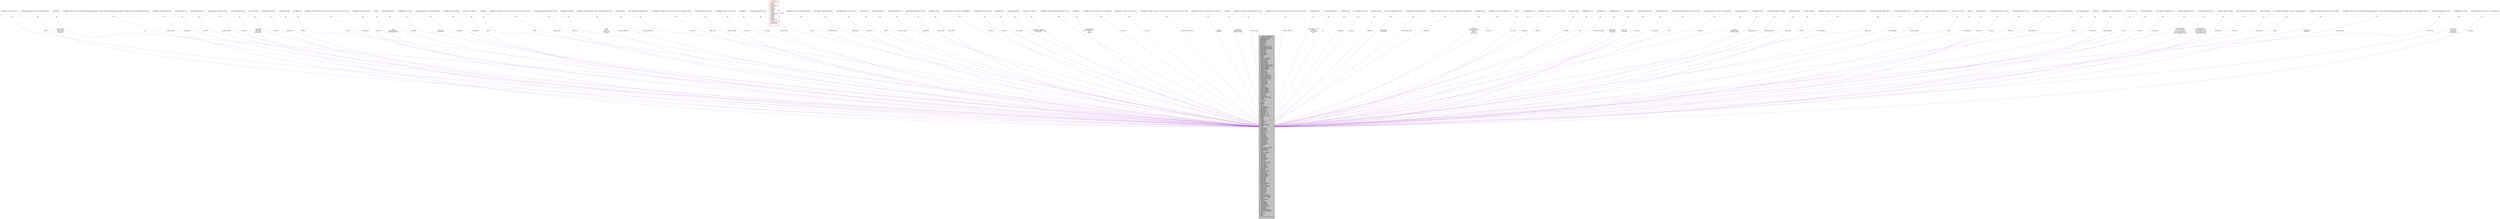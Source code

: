digraph G
{
  edge [fontname="FreeSans.ttf",fontsize=10,labelfontname="FreeSans.ttf",labelfontsize=10];
  node [fontname="FreeSans.ttf",fontsize=10,shape=record];
  Node1 [label="{sqlite3_api_routines\n|+ aggregate_context\l+ aggregate_count\l+ bind_blob\l+ bind_double\l+ bind_int\l+ bind_int64\l+ bind_null\l+ bind_parameter_count\l+ bind_parameter_index\l+ bind_parameter_name\l+ bind_text\l+ bind_text16\l+ bind_value\l+ busy_handler\l+ busy_timeout\l+ changes\l+ close\l+ collation_needed\l+ collation_needed16\l+ column_blob\l+ column_bytes\l+ column_bytes16\l+ column_count\l+ column_database_name\l+ column_database_name16\l+ column_decltype\l+ column_decltype16\l+ column_double\l+ column_int\l+ column_int64\l+ column_name\l+ column_name16\l+ column_origin_name\l+ column_origin_name16\l+ column_table_name\l+ column_table_name16\l+ column_text\l+ column_text16\l+ column_type\l+ column_value\l+ commit_hook\l+ complete\l+ complete16\l+ create_collation\l+ create_collation16\l+ create_function\l+ create_function16\l+ create_module\l+ data_count\l+ db_handle\l+ declare_vtab\l+ enable_shared_cache\l+ errcode\l+ errmsg\l+ errmsg16\l+ exec\l+ expired\l+ finalize\l+ free\l+ free_table\l+ get_autocommit\l+ get_auxdata\l+ get_table\l+ global_recover\l+ interruptx\l+ last_insert_rowid\l+ libversion\l+ libversion_number\l+ malloc\l+ mprintf\l+ open\l+ open16\l+ prepare\l+ prepare16\l+ profile\l+ progress_handler\l+ realloc\l+ reset\l+ result_blob\l+ result_double\l+ result_error\l+ result_error16\l+ result_int\l+ result_int64\l+ result_null\l+ result_text\l+ result_text16\l+ result_text16be\l+ result_text16le\l+ result_value\l+ rollback_hook\l+ set_authorizer\l+ set_auxdata\l+ snprintf\l+ step\l+ table_column_metadata\l+ thread_cleanup\l+ total_changes\l+ trace\l+ transfer_bindings\l+ update_hook\l+ user_data\l+ value_blob\l+ value_bytes\l+ value_bytes16\l+ value_double\l+ value_int\l+ value_int64\l+ value_numeric_type\l+ value_text\l+ value_text16\l+ value_text16be\l+ value_text16le\l+ value_type\l+ vmprintf\l+ overload_function\l+ prepare_v2\l+ prepare16_v2\l+ clear_bindings\l+ create_module_v2\l+ bind_zeroblob\l+ blob_bytes\l+ blob_close\l+ blob_open\l+ blob_read\l+ blob_write\l+ create_collation_v2\l+ file_control\l+ memory_highwater\l+ memory_used\l+ mutex_alloc\l+ mutex_enter\l+ mutex_free\l+ mutex_leave\l+ mutex_try\l+ open_v2\l+ release_memory\l+ result_error_nomem\l+ result_error_toobig\l+ sleep\l+ soft_heap_limit\l+ vfs_find\l+ vfs_register\l+ vfs_unregister\l+ xthreadsafe\l+ result_zeroblob\l+ result_error_code\l+ test_control\l+ randomness\l+ context_db_handle\l+ extended_result_codes\l+ limit\l+ next_stmt\l+ sql\l+ status\l|}",height=0.2,width=0.4,color="black", fillcolor="grey75", style="filled" fontcolor="black"];
  Node2 -> Node1 [dir=back,color="darkorchid3",fontsize=10,style="dashed",label="snprintf",arrowtail="open",fontname="FreeSans.ttf"];
  Node2 [label="{char *(*)(int, char *, const char *,...)\n||}",height=0.2,width=0.4,color="grey75", fillcolor="white", style="filled"];
  Node3 -> Node1 [dir=back,color="darkorchid3",fontsize=10,style="dashed",label="result_text16le\nresult_text16be\nresult_text16\nresult_blob",arrowtail="open",fontname="FreeSans.ttf"];
  Node3 [label="{void(*)(sqlite3_context *, const void *, int, void(*)(void *))\n||}",height=0.2,width=0.4,color="grey75", fillcolor="white", style="filled"];
  Node4 -> Node1 [dir=back,color="darkorchid3",fontsize=10,style="dashed",label="free",arrowtail="open",fontname="FreeSans.ttf"];
  Node4 [label="{void(*)(void *)\n||}",height=0.2,width=0.4,color="grey75", fillcolor="white", style="filled"];
  Node5 -> Node1 [dir=back,color="darkorchid3",fontsize=10,style="dashed",label="create_function",arrowtail="open",fontname="FreeSans.ttf"];
  Node5 [label="{int(*)(sqlite3 *, const char *, int, int, void *, void(*xFunc)(sqlite3_context *, int, sqlite3_value **), void(*xStep)(sqlite3_context *, int, sqlite3_value **), void(*xFinal)(sqlite3_context *))\n||}",height=0.2,width=0.4,color="grey75", fillcolor="white", style="filled"];
  Node6 -> Node1 [dir=back,color="darkorchid3",fontsize=10,style="dashed",label="busy_handler",arrowtail="open",fontname="FreeSans.ttf"];
  Node6 [label="{int(*)(sqlite3 *, int(*)(void *, int), void *)\n||}",height=0.2,width=0.4,color="grey75", fillcolor="white", style="filled"];
  Node7 -> Node1 [dir=back,color="darkorchid3",fontsize=10,style="dashed",label="bind_null",arrowtail="open",fontname="FreeSans.ttf"];
  Node7 [label="{int(*)(sqlite3_stmt *, int)\n||}",height=0.2,width=0.4,color="grey75", fillcolor="white", style="filled"];
  Node8 -> Node1 [dir=back,color="darkorchid3",fontsize=10,style="dashed",label="context_db_handle",arrowtail="open",fontname="FreeSans.ttf"];
  Node8 [label="{sqlite3 *(*)(sqlite3_context *)\n||}",height=0.2,width=0.4,color="grey75", fillcolor="white", style="filled"];
  Node9 -> Node1 [dir=back,color="darkorchid3",fontsize=10,style="dashed",label="blob_write",arrowtail="open",fontname="FreeSans.ttf"];
  Node9 [label="{int(*)(sqlite3_blob *, const void *, int, int)\n||}",height=0.2,width=0.4,color="grey75", fillcolor="white", style="filled"];
  Node10 -> Node1 [dir=back,color="darkorchid3",fontsize=10,style="dashed",label="value_text16le\nvalue_blob\nvalue_text16\nvalue_text16be",arrowtail="open",fontname="FreeSans.ttf"];
  Node10 [label="{const void *(*)(sqlite3_value *)\n||}",height=0.2,width=0.4,color="grey75", fillcolor="white", style="filled"];
  Node11 -> Node1 [dir=back,color="darkorchid3",fontsize=10,style="dashed",label="libversion",arrowtail="open",fontname="FreeSans.ttf"];
  Node11 [label="{const char *(*)(void)\n||}",height=0.2,width=0.4,color="grey75", fillcolor="white", style="filled"];
  Node12 -> Node1 [dir=back,color="darkorchid3",fontsize=10,style="dashed",label="declare_vtab",arrowtail="open",fontname="FreeSans.ttf"];
  Node12 [label="{int(*)(sqlite3 *, const char *)\n||}",height=0.2,width=0.4,color="grey75", fillcolor="white", style="filled"];
  Node13 -> Node1 [dir=back,color="darkorchid3",fontsize=10,style="dashed",label="complete",arrowtail="open",fontname="FreeSans.ttf"];
  Node13 [label="{int(*)(const char *sql)\n||}",height=0.2,width=0.4,color="grey75", fillcolor="white", style="filled"];
  Node14 -> Node1 [dir=back,color="darkorchid3",fontsize=10,style="dashed",label="errcode",arrowtail="open",fontname="FreeSans.ttf"];
  Node14 [label="{int(*)(sqlite3 *db)\n||}",height=0.2,width=0.4,color="grey75", fillcolor="white", style="filled"];
  Node15 -> Node1 [dir=back,color="darkorchid3",fontsize=10,style="dashed",label="set_authorizer",arrowtail="open",fontname="FreeSans.ttf"];
  Node15 [label="{int(*)(sqlite3 *, int(*)(void *, int, const char *, const char *, const char *, const char *), void *)\n||}",height=0.2,width=0.4,color="grey75", fillcolor="white", style="filled"];
  Node16 -> Node1 [dir=back,color="darkorchid3",fontsize=10,style="dashed",label="result_int64",arrowtail="open",fontname="FreeSans.ttf"];
  Node16 [label="{void(*)(sqlite3_context *, sqlite_int64)\n||}",height=0.2,width=0.4,color="grey75", fillcolor="white", style="filled"];
  Node17 -> Node1 [dir=back,color="darkorchid3",fontsize=10,style="dashed",label="sleep\nrelease_memory\nenable_shared_cache",arrowtail="open",fontname="FreeSans.ttf"];
  Node17 [label="{int(*)(int)\n||}",height=0.2,width=0.4,color="grey75", fillcolor="white", style="filled"];
  Node18 -> Node1 [dir=back,color="darkorchid3",fontsize=10,style="dashed",label="db_handle",arrowtail="open",fontname="FreeSans.ttf"];
  Node18 [label="{sqlite3 *(*)(sqlite3_stmt *)\n||}",height=0.2,width=0.4,color="grey75", fillcolor="white", style="filled"];
  Node19 -> Node1 [dir=back,color="darkorchid3",fontsize=10,style="dashed",label="bind_int\nbind_zeroblob",arrowtail="open",fontname="FreeSans.ttf"];
  Node19 [label="{int(*)(sqlite3_stmt *, int, int)\n||}",height=0.2,width=0.4,color="grey75", fillcolor="white", style="filled"];
  Node20 -> Node1 [dir=back,color="darkorchid3",fontsize=10,style="dashed",label="set_auxdata",arrowtail="open",fontname="FreeSans.ttf"];
  Node20 [label="{void(*)(sqlite3_context *, int, void *, void(*)(void *))\n||}",height=0.2,width=0.4,color="grey75", fillcolor="white", style="filled"];
  Node21 -> Node1 [dir=back,color="darkorchid3",fontsize=10,style="dashed",label="result_double",arrowtail="open",fontname="FreeSans.ttf"];
  Node21 [label="{void(*)(sqlite3_context *, double)\n||}",height=0.2,width=0.4,color="grey75", fillcolor="white", style="filled"];
  Node22 -> Node1 [dir=back,color="darkorchid3",fontsize=10,style="dashed",label="open16",arrowtail="open",fontname="FreeSans.ttf"];
  Node22 [label="{int(*)(const void *, sqlite3 **)\n||}",height=0.2,width=0.4,color="grey75", fillcolor="white", style="filled"];
  Node23 -> Node1 [dir=back,color="darkorchid3",fontsize=10,style="dashed",label="malloc",arrowtail="open",fontname="FreeSans.ttf"];
  Node23 [label="{void *(*)(int)\n||}",height=0.2,width=0.4,color="grey75", fillcolor="white", style="filled"];
  Node24 -> Node1 [dir=back,color="darkorchid3",fontsize=10,style="dashed",label="create_collation",arrowtail="open",fontname="FreeSans.ttf"];
  Node24 [label="{int(*)(sqlite3 *, const char *, int, void *, int(*)(void *, int, const void *, int, const void *))\n||}",height=0.2,width=0.4,color="grey75", fillcolor="white", style="filled"];
  Node25 -> Node1 [dir=back,color="darkorchid3",fontsize=10,style="dashed",label="column_text",arrowtail="open",fontname="FreeSans.ttf"];
  Node25 [label="{const unsigned char *(*)(sqlite3_stmt *, int iCol)\n||}",height=0.2,width=0.4,color="grey75", fillcolor="white", style="filled"];
  Node26 -> Node1 [dir=back,color="darkorchid3",fontsize=10,style="dashed",label="finalize\nreset\ncolumn_count\ndata_count",arrowtail="open",fontname="FreeSans.ttf"];
  Node26 [label="{int(*)(sqlite3_stmt *pStmt)\n||}",height=0.2,width=0.4,color="grey75", fillcolor="white", style="filled"];
  Node27 -> Node1 [dir=back,color="darkorchid3",fontsize=10,style="dashed",label="collation_needed16",arrowtail="open",fontname="FreeSans.ttf"];
  Node27 [label="{int(*)(sqlite3 *, void *, void(*)(void *, sqlite3 *, int eTextRep, const void *))\n||}",height=0.2,width=0.4,color="grey75", fillcolor="white", style="filled"];
  Node28 -> Node1 [dir=back,color="darkorchid3",fontsize=10,style="dashed",label="memory_highwater",arrowtail="open",fontname="FreeSans.ttf"];
  Node28 [label="{sqlite3_int64(*)(int)\n||}",height=0.2,width=0.4,color="grey75", fillcolor="white", style="filled"];
  Node29 -> Node1 [dir=back,color="darkorchid3",fontsize=10,style="dashed",label="value_text",arrowtail="open",fontname="FreeSans.ttf"];
  Node29 [label="{const unsigned char *(*)(sqlite3_value *)\n||}",height=0.2,width=0.4,color="grey75", fillcolor="white", style="filled"];
  Node30 -> Node1 [dir=back,color="darkorchid3",fontsize=10,style="dashed",label="update_hook",arrowtail="open",fontname="FreeSans.ttf"];
  Node30 [label="{void *(*)(sqlite3 *, void(*)(void *, int, char const *, char const *, sqlite_int64), void *)\n||}",height=0.2,width=0.4,color="grey75", fillcolor="white", style="filled"];
  Node31 -> Node1 [dir=back,color="darkorchid3",fontsize=10,style="dashed",label="transfer_bindings",arrowtail="open",fontname="FreeSans.ttf"];
  Node31 [label="{int(*)(sqlite3_stmt *, sqlite3_stmt *)\n||}",height=0.2,width=0.4,color="grey75", fillcolor="white", style="filled"];
  Node32 -> Node1 [dir=back,color="darkorchid3",fontsize=10,style="dashed",label="result_error16",arrowtail="open",fontname="FreeSans.ttf"];
  Node32 [label="{void(*)(sqlite3_context *, const void *, int)\n||}",height=0.2,width=0.4,color="grey75", fillcolor="white", style="filled"];
  Node33 -> Node1 [dir=back,color="darkorchid3",fontsize=10,style="dashed",label="interruptx",arrowtail="open",fontname="FreeSans.ttf"];
  Node33 [label="{void(*)(sqlite3 *)\n||}",height=0.2,width=0.4,color="grey75", fillcolor="white", style="filled"];
  Node34 -> Node1 [dir=back,color="darkorchid3",fontsize=10,style="dashed",label="column_double",arrowtail="open",fontname="FreeSans.ttf"];
  Node34 [label="{double(*)(sqlite3_stmt *, int iCol)\n||}",height=0.2,width=0.4,color="grey75", fillcolor="white", style="filled"];
  Node35 -> Node1 [dir=back,color="darkorchid3",fontsize=10,style="dashed",label="vfs_find",arrowtail="open",fontname="FreeSans.ttf"];
  Node35 [label="{sqlite3_vfs\n|+ iVersion\l+ szOsFile\l+ mxPathname\l+ pNext\l+ zName\l+ pAppData\l+ xOpen\l+ xDelete\l+ xAccess\l+ xFullPathname\l+ xDlOpen\l+ xDlError\l+ xDlSym\l+ xDlClose\l+ xRandomness\l+ xSleep\l+ xCurrentTime\l+ xGetLastError\l|}",height=0.2,width=0.4,color="red", fillcolor="white", style="filled",URL="$structsqlite3__vfs.html"];
  Node35 -> Node35 [dir=back,color="darkorchid3",fontsize=10,style="dashed",label="pNext",arrowtail="open",fontname="FreeSans.ttf"];
  Node36 -> Node1 [dir=back,color="darkorchid3",fontsize=10,style="dashed",label="overload_function",arrowtail="open",fontname="FreeSans.ttf"];
  Node36 [label="{int(*)(sqlite3 *, const char *zFuncName, int nArg)\n||}",height=0.2,width=0.4,color="grey75", fillcolor="white", style="filled"];
  Node37 -> Node1 [dir=back,color="darkorchid3",fontsize=10,style="dashed",label="rollback_hook",arrowtail="open",fontname="FreeSans.ttf"];
  Node37 [label="{void *(*)(sqlite3 *, void(*)(void *), void *)\n||}",height=0.2,width=0.4,color="grey75", fillcolor="white", style="filled"];
  Node38 -> Node1 [dir=back,color="darkorchid3",fontsize=10,style="dashed",label="result_error",arrowtail="open",fontname="FreeSans.ttf"];
  Node38 [label="{void(*)(sqlite3_context *, const char *, int)\n||}",height=0.2,width=0.4,color="grey75", fillcolor="white", style="filled"];
  Node39 -> Node1 [dir=back,color="darkorchid3",fontsize=10,style="dashed",label="realloc",arrowtail="open",fontname="FreeSans.ttf"];
  Node39 [label="{void *(*)(void *, int)\n||}",height=0.2,width=0.4,color="grey75", fillcolor="white", style="filled"];
  Node40 -> Node1 [dir=back,color="darkorchid3",fontsize=10,style="dashed",label="last_insert_rowid",arrowtail="open",fontname="FreeSans.ttf"];
  Node40 [label="{sqlite_int64(*)(sqlite3 *)\n||}",height=0.2,width=0.4,color="grey75", fillcolor="white", style="filled"];
  Node41 -> Node1 [dir=back,color="darkorchid3",fontsize=10,style="dashed",label="get_auxdata",arrowtail="open",fontname="FreeSans.ttf"];
  Node41 [label="{void *(*)(sqlite3_context *, int)\n||}",height=0.2,width=0.4,color="grey75", fillcolor="white", style="filled"];
  Node42 -> Node1 [dir=back,color="darkorchid3",fontsize=10,style="dashed",label="column_value",arrowtail="open",fontname="FreeSans.ttf"];
  Node42 [label="{sqlite3_value *(*)(sqlite3_stmt *, int iCol)\n||}",height=0.2,width=0.4,color="grey75", fillcolor="white", style="filled"];
  Node43 -> Node1 [dir=back,color="darkorchid3",fontsize=10,style="dashed",label="busy_timeout",arrowtail="open",fontname="FreeSans.ttf"];
  Node43 [label="{int(*)(sqlite3 *, int ms)\n||}",height=0.2,width=0.4,color="grey75", fillcolor="white", style="filled"];
  Node44 -> Node1 [dir=back,color="darkorchid3",fontsize=10,style="dashed",label="bind_text16",arrowtail="open",fontname="FreeSans.ttf"];
  Node44 [label="{int(*)(sqlite3_stmt *, int, const void *, int, void(*)(void *))\n||}",height=0.2,width=0.4,color="grey75", fillcolor="white", style="filled"];
  Node45 -> Node1 [dir=back,color="darkorchid3",fontsize=10,style="dashed",label="bind_int64",arrowtail="open",fontname="FreeSans.ttf"];
  Node45 [label="{int(*)(sqlite3_stmt *, int, sqlite_int64)\n||}",height=0.2,width=0.4,color="grey75", fillcolor="white", style="filled"];
  Node46 -> Node1 [dir=back,color="darkorchid3",fontsize=10,style="dashed",label="vfs_unregister",arrowtail="open",fontname="FreeSans.ttf"];
  Node46 [label="{int(*)(sqlite3_vfs *)\n||}",height=0.2,width=0.4,color="grey75", fillcolor="white", style="filled"];
  Node47 -> Node1 [dir=back,color="darkorchid3",fontsize=10,style="dashed",label="result_error_nomem\nresult_error_toobig\nresult_null",arrowtail="open",fontname="FreeSans.ttf"];
  Node47 [label="{void(*)(sqlite3_context *)\n||}",height=0.2,width=0.4,color="grey75", fillcolor="white", style="filled"];
  Node48 -> Node1 [dir=back,color="darkorchid3",fontsize=10,style="dashed",label="open",arrowtail="open",fontname="FreeSans.ttf"];
  Node48 [label="{int(*)(const char *, sqlite3 **)\n||}",height=0.2,width=0.4,color="grey75", fillcolor="white", style="filled"];
  Node49 -> Node1 [dir=back,color="darkorchid3",fontsize=10,style="dashed",label="exec",arrowtail="open",fontname="FreeSans.ttf"];
  Node49 [label="{int(*)(sqlite3 *, const char *, sqlite3_callback, void *, char **)\n||}",height=0.2,width=0.4,color="grey75", fillcolor="white", style="filled"];
  Node50 -> Node1 [dir=back,color="darkorchid3",fontsize=10,style="dashed",label="total_changes\nget_autocommit\nclose\nchanges",arrowtail="open",fontname="FreeSans.ttf"];
  Node50 [label="{int(*)(sqlite3 *)\n||}",height=0.2,width=0.4,color="grey75", fillcolor="white", style="filled"];
  Node51 -> Node1 [dir=back,color="darkorchid3",fontsize=10,style="dashed",label="bind_text",arrowtail="open",fontname="FreeSans.ttf"];
  Node51 [label="{int(*)(sqlite3_stmt *, int, const char *, int n, void(*)(void *))\n||}",height=0.2,width=0.4,color="grey75", fillcolor="white", style="filled"];
  Node52 -> Node1 [dir=back,color="darkorchid3",fontsize=10,style="dashed",label="open_v2",arrowtail="open",fontname="FreeSans.ttf"];
  Node52 [label="{int(*)(const char *, sqlite3 **, int, const char *)\n||}",height=0.2,width=0.4,color="grey75", fillcolor="white", style="filled"];
  Node53 -> Node1 [dir=back,color="darkorchid3",fontsize=10,style="dashed",label="table_column_metadata",arrowtail="open",fontname="FreeSans.ttf"];
  Node53 [label="{int(*)(sqlite3 *, const char *, const char *, const char *, char const **, char const **, int *, int *, int *)\n||}",height=0.2,width=0.4,color="grey75", fillcolor="white", style="filled"];
  Node54 -> Node1 [dir=back,color="darkorchid3",fontsize=10,style="dashed",label="prepare\nprepare_v2",arrowtail="open",fontname="FreeSans.ttf"];
  Node54 [label="{int(*)(sqlite3 *, const char *, int, sqlite3_stmt **, const char **)\n||}",height=0.2,width=0.4,color="grey75", fillcolor="white", style="filled"];
  Node55 -> Node1 [dir=back,color="darkorchid3",fontsize=10,style="dashed",label="xthreadsafe\nglobal_recover\nlibversion_number",arrowtail="open",fontname="FreeSans.ttf"];
  Node55 [label="{int(*)(void)\n||}",height=0.2,width=0.4,color="grey75", fillcolor="white", style="filled"];
  Node56 -> Node1 [dir=back,color="darkorchid3",fontsize=10,style="dashed",label="create_module",arrowtail="open",fontname="FreeSans.ttf"];
  Node56 [label="{int(*)(sqlite3 *, const char *, const sqlite3_module *, void *)\n||}",height=0.2,width=0.4,color="grey75", fillcolor="white", style="filled"];
  Node57 -> Node1 [dir=back,color="darkorchid3",fontsize=10,style="dashed",label="create_collation16",arrowtail="open",fontname="FreeSans.ttf"];
  Node57 [label="{int(*)(sqlite3 *, const void *, int, void *, int(*)(void *, int, const void *, int, const void *))\n||}",height=0.2,width=0.4,color="grey75", fillcolor="white", style="filled"];
  Node58 -> Node1 [dir=back,color="darkorchid3",fontsize=10,style="dashed",label="bind_parameter_count\nexpired\nclear_bindings\nstep",arrowtail="open",fontname="FreeSans.ttf"];
  Node58 [label="{int(*)(sqlite3_stmt *)\n||}",height=0.2,width=0.4,color="grey75", fillcolor="white", style="filled"];
  Node59 -> Node1 [dir=back,color="darkorchid3",fontsize=10,style="dashed",label="sql",arrowtail="open",fontname="FreeSans.ttf"];
  Node59 [label="{const char *(*)(sqlite3_stmt *)\n||}",height=0.2,width=0.4,color="grey75", fillcolor="white", style="filled"];
  Node60 -> Node1 [dir=back,color="darkorchid3",fontsize=10,style="dashed",label="randomness",arrowtail="open",fontname="FreeSans.ttf"];
  Node60 [label="{void(*)(int, void *)\n||}",height=0.2,width=0.4,color="grey75", fillcolor="white", style="filled"];
  Node61 -> Node1 [dir=back,color="darkorchid3",fontsize=10,style="dashed",label="vmprintf",arrowtail="open",fontname="FreeSans.ttf"];
  Node61 [label="{char *(*)(const char *, va_list)\n||}",height=0.2,width=0.4,color="grey75", fillcolor="white", style="filled"];
  Node62 -> Node1 [dir=back,color="darkorchid3",fontsize=10,style="dashed",label="complete16",arrowtail="open",fontname="FreeSans.ttf"];
  Node62 [label="{int(*)(const void *sql)\n||}",height=0.2,width=0.4,color="grey75", fillcolor="white", style="filled"];
  Node63 -> Node1 [dir=back,color="darkorchid3",fontsize=10,style="dashed",label="column_text16\ncolumn_blob",arrowtail="open",fontname="FreeSans.ttf"];
  Node63 [label="{const void *(*)(sqlite3_stmt *, int iCol)\n||}",height=0.2,width=0.4,color="grey75", fillcolor="white", style="filled"];
  Node64 -> Node1 [dir=back,color="darkorchid3",fontsize=10,style="dashed",label="bind_parameter_index",arrowtail="open",fontname="FreeSans.ttf"];
  Node64 [label="{int(*)(sqlite3_stmt *, const char *zName)\n||}",height=0.2,width=0.4,color="grey75", fillcolor="white", style="filled"];
  Node65 -> Node1 [dir=back,color="darkorchid3",fontsize=10,style="dashed",label="blob_open",arrowtail="open",fontname="FreeSans.ttf"];
  Node65 [label="{int(*)(sqlite3 *, const char *, const char *, const char *, sqlite3_int64, int, sqlite3_blob **)\n||}",height=0.2,width=0.4,color="grey75", fillcolor="white", style="filled"];
  Node66 -> Node1 [dir=back,color="darkorchid3",fontsize=10,style="dashed",label="value_type\nvalue_numeric_type\nvalue_bytes\nvalue_int\nvalue_bytes16",arrowtail="open",fontname="FreeSans.ttf"];
  Node66 [label="{int(*)(sqlite3_value *)\n||}",height=0.2,width=0.4,color="grey75", fillcolor="white", style="filled"];
  Node67 -> Node1 [dir=back,color="darkorchid3",fontsize=10,style="dashed",label="bind_value",arrowtail="open",fontname="FreeSans.ttf"];
  Node67 [label="{int(*)(sqlite3_stmt *, int, const sqlite3_value *)\n||}",height=0.2,width=0.4,color="grey75", fillcolor="white", style="filled"];
  Node68 -> Node1 [dir=back,color="darkorchid3",fontsize=10,style="dashed",label="test_control",arrowtail="open",fontname="FreeSans.ttf"];
  Node68 [label="{int(*)(int,...)\n||}",height=0.2,width=0.4,color="grey75", fillcolor="white", style="filled"];
  Node69 -> Node1 [dir=back,color="darkorchid3",fontsize=10,style="dashed",label="vfs_register",arrowtail="open",fontname="FreeSans.ttf"];
  Node69 [label="{int(*)(sqlite3_vfs *, int)\n||}",height=0.2,width=0.4,color="grey75", fillcolor="white", style="filled"];
  Node70 -> Node1 [dir=back,color="darkorchid3",fontsize=10,style="dashed",label="get_table",arrowtail="open",fontname="FreeSans.ttf"];
  Node70 [label="{int(*)(sqlite3 *, const char *, char ***, int *, int *, char **)\n||}",height=0.2,width=0.4,color="grey75", fillcolor="white", style="filled"];
  Node71 -> Node1 [dir=back,color="darkorchid3",fontsize=10,style="dashed",label="free_table",arrowtail="open",fontname="FreeSans.ttf"];
  Node71 [label="{void(*)(char **result)\n||}",height=0.2,width=0.4,color="grey75", fillcolor="white", style="filled"];
  Node72 -> Node1 [dir=back,color="darkorchid3",fontsize=10,style="dashed",label="limit",arrowtail="open",fontname="FreeSans.ttf"];
  Node72 [label="{int(*)(sqlite3 *, int, int)\n||}",height=0.2,width=0.4,color="grey75", fillcolor="white", style="filled"];
  Node73 -> Node1 [dir=back,color="darkorchid3",fontsize=10,style="dashed",label="extended_result_codes",arrowtail="open",fontname="FreeSans.ttf"];
  Node73 [label="{int(*)(sqlite3 *, int)\n||}",height=0.2,width=0.4,color="grey75", fillcolor="white", style="filled"];
  Node74 -> Node1 [dir=back,color="darkorchid3",fontsize=10,style="dashed",label="mutex_leave\nmutex_enter\nmutex_free",arrowtail="open",fontname="FreeSans.ttf"];
  Node74 [label="{void(*)(sqlite3_mutex *)\n||}",height=0.2,width=0.4,color="grey75", fillcolor="white", style="filled"];
  Node75 -> Node1 [dir=back,color="darkorchid3",fontsize=10,style="dashed",label="blob_close\nblob_bytes",arrowtail="open",fontname="FreeSans.ttf"];
  Node75 [label="{int(*)(sqlite3_blob *)\n||}",height=0.2,width=0.4,color="grey75", fillcolor="white", style="filled"];
  Node76 -> Node1 [dir=back,color="darkorchid3",fontsize=10,style="dashed",label="value_int64",arrowtail="open",fontname="FreeSans.ttf"];
  Node76 [label="{sqlite_int64(*)(sqlite3_value *)\n||}",height=0.2,width=0.4,color="grey75", fillcolor="white", style="filled"];
  Node77 -> Node1 [dir=back,color="darkorchid3",fontsize=10,style="dashed",label="value_double",arrowtail="open",fontname="FreeSans.ttf"];
  Node77 [label="{double(*)(sqlite3_value *)\n||}",height=0.2,width=0.4,color="grey75", fillcolor="white", style="filled"];
  Node78 -> Node1 [dir=back,color="darkorchid3",fontsize=10,style="dashed",label="trace",arrowtail="open",fontname="FreeSans.ttf"];
  Node78 [label="{void *(*)(sqlite3 *, void(*xTrace)(void *, const char *), void *)\n||}",height=0.2,width=0.4,color="grey75", fillcolor="white", style="filled"];
  Node79 -> Node1 [dir=back,color="darkorchid3",fontsize=10,style="dashed",label="result_text",arrowtail="open",fontname="FreeSans.ttf"];
  Node79 [label="{void(*)(sqlite3_context *, const char *, int, void(*)(void *))\n||}",height=0.2,width=0.4,color="grey75", fillcolor="white", style="filled"];
  Node80 -> Node1 [dir=back,color="darkorchid3",fontsize=10,style="dashed",label="result_int\nresult_zeroblob\nresult_error_code",arrowtail="open",fontname="FreeSans.ttf"];
  Node80 [label="{void(*)(sqlite3_context *, int)\n||}",height=0.2,width=0.4,color="grey75", fillcolor="white", style="filled"];
  Node81 -> Node1 [dir=back,color="darkorchid3",fontsize=10,style="dashed",label="aggregate_count",arrowtail="open",fontname="FreeSans.ttf"];
  Node81 [label="{int(*)(sqlite3_context *)\n||}",height=0.2,width=0.4,color="grey75", fillcolor="white", style="filled"];
  Node82 -> Node1 [dir=back,color="darkorchid3",fontsize=10,style="dashed",label="aggregate_context",arrowtail="open",fontname="FreeSans.ttf"];
  Node82 [label="{void *(*)(sqlite3_context *, int nBytes)\n||}",height=0.2,width=0.4,color="grey75", fillcolor="white", style="filled"];
  Node83 -> Node1 [dir=back,color="darkorchid3",fontsize=10,style="dashed",label="mutex_alloc",arrowtail="open",fontname="FreeSans.ttf"];
  Node83 [label="{sqlite3_mutex *(*)(int)\n||}",height=0.2,width=0.4,color="grey75", fillcolor="white", style="filled"];
  Node84 -> Node1 [dir=back,color="darkorchid3",fontsize=10,style="dashed",label="errmsg",arrowtail="open",fontname="FreeSans.ttf"];
  Node84 [label="{const char *(*)(sqlite3 *)\n||}",height=0.2,width=0.4,color="grey75", fillcolor="white", style="filled"];
  Node85 -> Node1 [dir=back,color="darkorchid3",fontsize=10,style="dashed",label="create_collation_v2",arrowtail="open",fontname="FreeSans.ttf"];
  Node85 [label="{int(*)(sqlite3 *, const char *, int, void *, int(*)(void *, int, const void *, int, const void *), void(*)(void *))\n||}",height=0.2,width=0.4,color="grey75", fillcolor="white", style="filled"];
  Node86 -> Node1 [dir=back,color="darkorchid3",fontsize=10,style="dashed",label="result_value",arrowtail="open",fontname="FreeSans.ttf"];
  Node86 [label="{void(*)(sqlite3_context *, sqlite3_value *)\n||}",height=0.2,width=0.4,color="grey75", fillcolor="white", style="filled"];
  Node87 -> Node1 [dir=back,color="darkorchid3",fontsize=10,style="dashed",label="column_decltype",arrowtail="open",fontname="FreeSans.ttf"];
  Node87 [label="{const char *(*)(sqlite3_stmt *, int i)\n||}",height=0.2,width=0.4,color="grey75", fillcolor="white", style="filled"];
  Node88 -> Node1 [dir=back,color="darkorchid3",fontsize=10,style="dashed",label="collation_needed",arrowtail="open",fontname="FreeSans.ttf"];
  Node88 [label="{int(*)(sqlite3 *, void *, void(*)(void *, sqlite3 *, int eTextRep, const char *))\n||}",height=0.2,width=0.4,color="grey75", fillcolor="white", style="filled"];
  Node89 -> Node1 [dir=back,color="darkorchid3",fontsize=10,style="dashed",label="status",arrowtail="open",fontname="FreeSans.ttf"];
  Node89 [label="{int(*)(int, int *, int *, int)\n||}",height=0.2,width=0.4,color="grey75", fillcolor="white", style="filled"];
  Node90 -> Node1 [dir=back,color="darkorchid3",fontsize=10,style="dashed",label="soft_heap_limit",arrowtail="open",fontname="FreeSans.ttf"];
  Node90 [label="{void(*)(int)\n||}",height=0.2,width=0.4,color="grey75", fillcolor="white", style="filled"];
  Node91 -> Node1 [dir=back,color="darkorchid3",fontsize=10,style="dashed",label="mutex_try",arrowtail="open",fontname="FreeSans.ttf"];
  Node91 [label="{int(*)(sqlite3_mutex *)\n||}",height=0.2,width=0.4,color="grey75", fillcolor="white", style="filled"];
  Node92 -> Node1 [dir=back,color="darkorchid3",fontsize=10,style="dashed",label="file_control",arrowtail="open",fontname="FreeSans.ttf"];
  Node92 [label="{int(*)(sqlite3 *, const char *, int, void *)\n||}",height=0.2,width=0.4,color="grey75", fillcolor="white", style="filled"];
  Node93 -> Node1 [dir=back,color="darkorchid3",fontsize=10,style="dashed",label="blob_read",arrowtail="open",fontname="FreeSans.ttf"];
  Node93 [label="{int(*)(sqlite3_blob *, void *, int, int)\n||}",height=0.2,width=0.4,color="grey75", fillcolor="white", style="filled"];
  Node94 -> Node1 [dir=back,color="darkorchid3",fontsize=10,style="dashed",label="create_module_v2",arrowtail="open",fontname="FreeSans.ttf"];
  Node94 [label="{int(*)(sqlite3 *, const char *, const sqlite3_module *, void *, void(*xDestroy)(void *))\n||}",height=0.2,width=0.4,color="grey75", fillcolor="white", style="filled"];
  Node95 -> Node1 [dir=back,color="darkorchid3",fontsize=10,style="dashed",label="user_data",arrowtail="open",fontname="FreeSans.ttf"];
  Node95 [label="{void *(*)(sqlite3_context *)\n||}",height=0.2,width=0.4,color="grey75", fillcolor="white", style="filled"];
  Node96 -> Node1 [dir=back,color="darkorchid3",fontsize=10,style="dashed",label="thread_cleanup",arrowtail="open",fontname="FreeSans.ttf"];
  Node96 [label="{void(*)(void)\n||}",height=0.2,width=0.4,color="grey75", fillcolor="white", style="filled"];
  Node97 -> Node1 [dir=back,color="darkorchid3",fontsize=10,style="dashed",label="progress_handler",arrowtail="open",fontname="FreeSans.ttf"];
  Node97 [label="{void(*)(sqlite3 *, int, int(*)(void *), void *)\n||}",height=0.2,width=0.4,color="grey75", fillcolor="white", style="filled"];
  Node98 -> Node1 [dir=back,color="darkorchid3",fontsize=10,style="dashed",label="mprintf",arrowtail="open",fontname="FreeSans.ttf"];
  Node98 [label="{char *(*)(const char *,...)\n||}",height=0.2,width=0.4,color="grey75", fillcolor="white", style="filled"];
  Node99 -> Node1 [dir=back,color="darkorchid3",fontsize=10,style="dashed",label="errmsg16",arrowtail="open",fontname="FreeSans.ttf"];
  Node99 [label="{const void *(*)(sqlite3 *)\n||}",height=0.2,width=0.4,color="grey75", fillcolor="white", style="filled"];
  Node100 -> Node1 [dir=back,color="darkorchid3",fontsize=10,style="dashed",label="commit_hook",arrowtail="open",fontname="FreeSans.ttf"];
  Node100 [label="{void *(*)(sqlite3 *, int(*)(void *), void *)\n||}",height=0.2,width=0.4,color="grey75", fillcolor="white", style="filled"];
  Node101 -> Node1 [dir=back,color="darkorchid3",fontsize=10,style="dashed",label="column_decltype16\ncolumn_name16\ncolumn_origin_name16\ncolumn_table_name16\ncolumn_database_name16",arrowtail="open",fontname="FreeSans.ttf"];
  Node101 [label="{const void *(*)(sqlite3_stmt *, int)\n||}",height=0.2,width=0.4,color="grey75", fillcolor="white", style="filled"];
  Node102 -> Node1 [dir=back,color="darkorchid3",fontsize=10,style="dashed",label="column_name\ncolumn_database_name\ncolumn_origin_name\nbind_parameter_name\ncolumn_table_name",arrowtail="open",fontname="FreeSans.ttf"];
  Node102 [label="{const char *(*)(sqlite3_stmt *, int)\n||}",height=0.2,width=0.4,color="grey75", fillcolor="white", style="filled"];
  Node103 -> Node1 [dir=back,color="darkorchid3",fontsize=10,style="dashed",label="bind_double",arrowtail="open",fontname="FreeSans.ttf"];
  Node103 [label="{int(*)(sqlite3_stmt *, int, double)\n||}",height=0.2,width=0.4,color="grey75", fillcolor="white", style="filled"];
  Node104 -> Node1 [dir=back,color="darkorchid3",fontsize=10,style="dashed",label="next_stmt",arrowtail="open",fontname="FreeSans.ttf"];
  Node104 [label="{sqlite3_stmt *(*)(sqlite3 *, sqlite3_stmt *)\n||}",height=0.2,width=0.4,color="grey75", fillcolor="white", style="filled"];
  Node105 -> Node1 [dir=back,color="darkorchid3",fontsize=10,style="dashed",label="memory_used",arrowtail="open",fontname="FreeSans.ttf"];
  Node105 [label="{sqlite3_int64(*)(void)\n||}",height=0.2,width=0.4,color="grey75", fillcolor="white", style="filled"];
  Node106 -> Node1 [dir=back,color="darkorchid3",fontsize=10,style="dashed",label="profile",arrowtail="open",fontname="FreeSans.ttf"];
  Node106 [label="{void *(*)(sqlite3 *, void(*)(void *, const char *, sqlite_uint64), void *)\n||}",height=0.2,width=0.4,color="grey75", fillcolor="white", style="filled"];
  Node107 -> Node1 [dir=back,color="darkorchid3",fontsize=10,style="dashed",label="prepare16_v2\nprepare16",arrowtail="open",fontname="FreeSans.ttf"];
  Node107 [label="{int(*)(sqlite3 *, const void *, int, sqlite3_stmt **, const void **)\n||}",height=0.2,width=0.4,color="grey75", fillcolor="white", style="filled"];
  Node108 -> Node1 [dir=back,color="darkorchid3",fontsize=10,style="dashed",label="create_function16",arrowtail="open",fontname="FreeSans.ttf"];
  Node108 [label="{int(*)(sqlite3 *, const void *, int, int, void *, void(*xFunc)(sqlite3_context *, int, sqlite3_value **), void(*xStep)(sqlite3_context *, int, sqlite3_value **), void(*xFinal)(sqlite3_context *))\n||}",height=0.2,width=0.4,color="grey75", fillcolor="white", style="filled"];
  Node109 -> Node1 [dir=back,color="darkorchid3",fontsize=10,style="dashed",label="column_int64",arrowtail="open",fontname="FreeSans.ttf"];
  Node109 [label="{sqlite_int64(*)(sqlite3_stmt *, int iCol)\n||}",height=0.2,width=0.4,color="grey75", fillcolor="white", style="filled"];
  Node110 -> Node1 [dir=back,color="darkorchid3",fontsize=10,style="dashed",label="column_bytes\ncolumn_int\ncolumn_type\ncolumn_bytes16",arrowtail="open",fontname="FreeSans.ttf"];
  Node110 [label="{int(*)(sqlite3_stmt *, int iCol)\n||}",height=0.2,width=0.4,color="grey75", fillcolor="white", style="filled"];
  Node111 -> Node1 [dir=back,color="darkorchid3",fontsize=10,style="dashed",label="bind_blob",arrowtail="open",fontname="FreeSans.ttf"];
  Node111 [label="{int(*)(sqlite3_stmt *, int, const void *, int n, void(*)(void *))\n||}",height=0.2,width=0.4,color="grey75", fillcolor="white", style="filled"];
}
